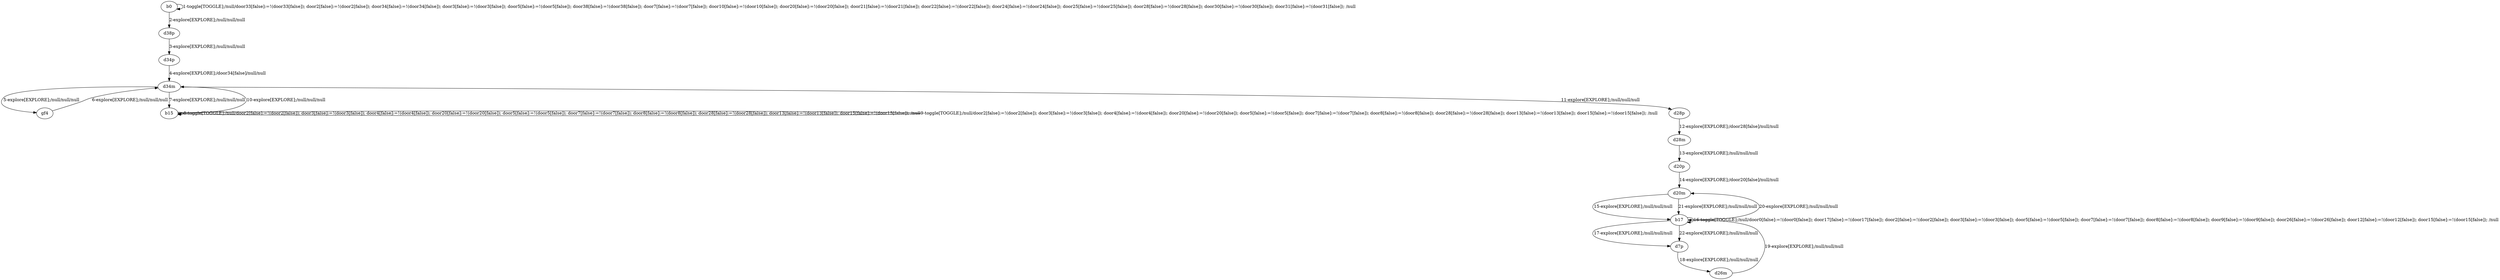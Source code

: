# Total number of goals covered by this test: 1
# d26m --> b17

digraph g {
"b0" -> "b0" [label = "1-toggle[TOGGLE];/null/door33[false]:=!(door33[false]); door2[false]:=!(door2[false]); door34[false]:=!(door34[false]); door3[false]:=!(door3[false]); door5[false]:=!(door5[false]); door38[false]:=!(door38[false]); door7[false]:=!(door7[false]); door10[false]:=!(door10[false]); door20[false]:=!(door20[false]); door21[false]:=!(door21[false]); door22[false]:=!(door22[false]); door24[false]:=!(door24[false]); door25[false]:=!(door25[false]); door28[false]:=!(door28[false]); door30[false]:=!(door30[false]); door31[false]:=!(door31[false]); /null"];
"b0" -> "d38p" [label = "2-explore[EXPLORE];/null/null/null"];
"d38p" -> "d34p" [label = "3-explore[EXPLORE];/null/null/null"];
"d34p" -> "d34m" [label = "4-explore[EXPLORE];/door34[false]/null/null"];
"d34m" -> "gf4" [label = "5-explore[EXPLORE];/null/null/null"];
"gf4" -> "d34m" [label = "6-explore[EXPLORE];/null/null/null"];
"d34m" -> "b15" [label = "7-explore[EXPLORE];/null/null/null"];
"b15" -> "b15" [label = "8-toggle[TOGGLE];/null/door2[false]:=!(door2[false]); door3[false]:=!(door3[false]); door4[false]:=!(door4[false]); door20[false]:=!(door20[false]); door5[false]:=!(door5[false]); door7[false]:=!(door7[false]); door8[false]:=!(door8[false]); door28[false]:=!(door28[false]); door13[false]:=!(door13[false]); door15[false]:=!(door15[false]); /null"];
"b15" -> "b15" [label = "9-toggle[TOGGLE];/null/door2[false]:=!(door2[false]); door3[false]:=!(door3[false]); door4[false]:=!(door4[false]); door20[false]:=!(door20[false]); door5[false]:=!(door5[false]); door7[false]:=!(door7[false]); door8[false]:=!(door8[false]); door28[false]:=!(door28[false]); door13[false]:=!(door13[false]); door15[false]:=!(door15[false]); /null"];
"b15" -> "d34m" [label = "10-explore[EXPLORE];/null/null/null"];
"d34m" -> "d28p" [label = "11-explore[EXPLORE];/null/null/null"];
"d28p" -> "d28m" [label = "12-explore[EXPLORE];/door28[false]/null/null"];
"d28m" -> "d20p" [label = "13-explore[EXPLORE];/null/null/null"];
"d20p" -> "d20m" [label = "14-explore[EXPLORE];/door20[false]/null/null"];
"d20m" -> "b17" [label = "15-explore[EXPLORE];/null/null/null"];
"b17" -> "b17" [label = "16-toggle[TOGGLE];/null/door0[false]:=!(door0[false]); door17[false]:=!(door17[false]); door2[false]:=!(door2[false]); door3[false]:=!(door3[false]); door5[false]:=!(door5[false]); door7[false]:=!(door7[false]); door8[false]:=!(door8[false]); door9[false]:=!(door9[false]); door26[false]:=!(door26[false]); door12[false]:=!(door12[false]); door15[false]:=!(door15[false]); /null"];
"b17" -> "d7p" [label = "17-explore[EXPLORE];/null/null/null"];
"d7p" -> "d26m" [label = "18-explore[EXPLORE];/null/null/null"];
"d26m" -> "b17" [label = "19-explore[EXPLORE];/null/null/null"];
"b17" -> "d20m" [label = "20-explore[EXPLORE];/null/null/null"];
"d20m" -> "b17" [label = "21-explore[EXPLORE];/null/null/null"];
"b17" -> "d7p" [label = "22-explore[EXPLORE];/null/null/null"];
}